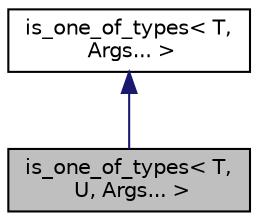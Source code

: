 digraph "is_one_of_types&lt; T, U, Args... &gt;"
{
  edge [fontname="Helvetica",fontsize="10",labelfontname="Helvetica",labelfontsize="10"];
  node [fontname="Helvetica",fontsize="10",shape=record];
  Node1 [label="is_one_of_types\< T,\l U, Args... \>",height=0.2,width=0.4,color="black", fillcolor="grey75", style="filled", fontcolor="black"];
  Node2 -> Node1 [dir="back",color="midnightblue",fontsize="10",style="solid",fontname="Helvetica"];
  Node2 [label="is_one_of_types\< T,\l Args... \>",height=0.2,width=0.4,color="black", fillcolor="white", style="filled",URL="$structis__one__of__types.html"];
}

